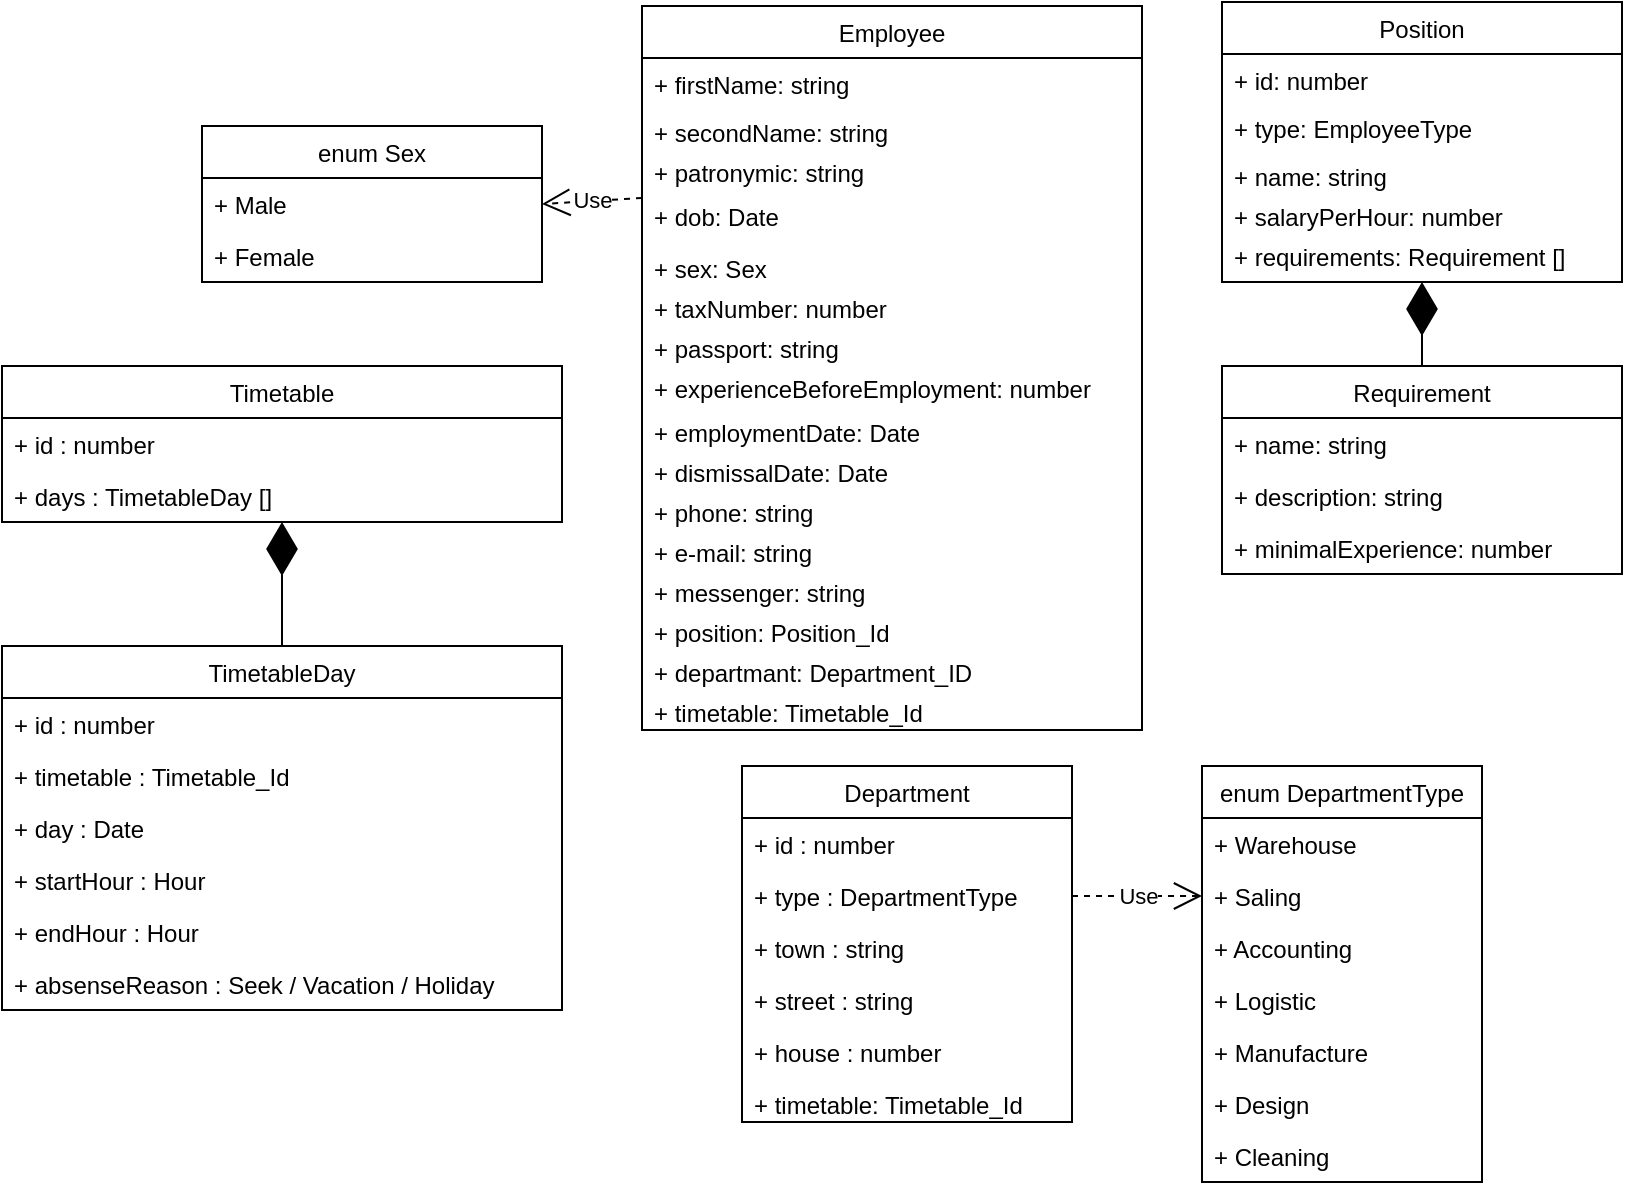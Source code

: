 <mxfile version="12.3.9" type="device" pages="1"><diagram id="Mti2Io393hogY0bbDjhg" name="Page-1"><mxGraphModel dx="1021" dy="529" grid="1" gridSize="10" guides="1" tooltips="1" connect="1" arrows="1" fold="1" page="1" pageScale="1" pageWidth="850" pageHeight="1100" math="0" shadow="0"><root><mxCell id="0"/><mxCell id="1" parent="0"/><mxCell id="48RavDFTDZYsHHYhr2oA-1" value="Employee" style="swimlane;fontStyle=0;childLayout=stackLayout;horizontal=1;startSize=26;fillColor=none;horizontalStack=0;resizeParent=1;resizeParentMax=0;resizeLast=0;collapsible=1;marginBottom=0;" parent="1" vertex="1"><mxGeometry x="340" y="280" width="250" height="362" as="geometry"/></mxCell><mxCell id="48RavDFTDZYsHHYhr2oA-17" value="+ firstName: string" style="text;strokeColor=none;fillColor=none;align=left;verticalAlign=top;spacingLeft=4;spacingRight=4;overflow=hidden;rotatable=0;points=[[0,0.5],[1,0.5]];portConstraint=eastwest;" parent="48RavDFTDZYsHHYhr2oA-1" vertex="1"><mxGeometry y="26" width="250" height="24" as="geometry"/></mxCell><mxCell id="48RavDFTDZYsHHYhr2oA-18" value="+ secondName: string" style="text;strokeColor=none;fillColor=none;align=left;verticalAlign=top;spacingLeft=4;spacingRight=4;overflow=hidden;rotatable=0;points=[[0,0.5],[1,0.5]];portConstraint=eastwest;" parent="48RavDFTDZYsHHYhr2oA-1" vertex="1"><mxGeometry y="50" width="250" height="20" as="geometry"/></mxCell><mxCell id="48RavDFTDZYsHHYhr2oA-19" value="+ patronymic: string" style="text;strokeColor=none;fillColor=none;align=left;verticalAlign=top;spacingLeft=4;spacingRight=4;overflow=hidden;rotatable=0;points=[[0,0.5],[1,0.5]];portConstraint=eastwest;" parent="48RavDFTDZYsHHYhr2oA-1" vertex="1"><mxGeometry y="70" width="250" height="22" as="geometry"/></mxCell><mxCell id="48RavDFTDZYsHHYhr2oA-3" value="+ dob: Date" style="text;strokeColor=none;fillColor=none;align=left;verticalAlign=top;spacingLeft=4;spacingRight=4;overflow=hidden;rotatable=0;points=[[0,0.5],[1,0.5]];portConstraint=eastwest;" parent="48RavDFTDZYsHHYhr2oA-1" vertex="1"><mxGeometry y="92" width="250" height="26" as="geometry"/></mxCell><mxCell id="48RavDFTDZYsHHYhr2oA-7" value="+ sex: Sex" style="text;strokeColor=none;fillColor=none;align=left;verticalAlign=top;spacingLeft=4;spacingRight=4;overflow=hidden;rotatable=0;points=[[0,0.5],[1,0.5]];portConstraint=eastwest;" parent="48RavDFTDZYsHHYhr2oA-1" vertex="1"><mxGeometry y="118" width="250" height="20" as="geometry"/></mxCell><mxCell id="DQnlRPjFrwcT6I_cO_1w-17" value="+ taxNumber: number" style="text;strokeColor=none;fillColor=none;align=left;verticalAlign=top;spacingLeft=4;spacingRight=4;overflow=hidden;rotatable=0;points=[[0,0.5],[1,0.5]];portConstraint=eastwest;" parent="48RavDFTDZYsHHYhr2oA-1" vertex="1"><mxGeometry y="138" width="250" height="20" as="geometry"/></mxCell><mxCell id="DQnlRPjFrwcT6I_cO_1w-18" value="+ passport: string" style="text;strokeColor=none;fillColor=none;align=left;verticalAlign=top;spacingLeft=4;spacingRight=4;overflow=hidden;rotatable=0;points=[[0,0.5],[1,0.5]];portConstraint=eastwest;" parent="48RavDFTDZYsHHYhr2oA-1" vertex="1"><mxGeometry y="158" width="250" height="20" as="geometry"/></mxCell><mxCell id="48RavDFTDZYsHHYhr2oA-4" value="+ experienceBeforeEmployment: number" style="text;strokeColor=none;fillColor=none;align=left;verticalAlign=top;spacingLeft=4;spacingRight=4;overflow=hidden;rotatable=0;points=[[0,0.5],[1,0.5]];portConstraint=eastwest;" parent="48RavDFTDZYsHHYhr2oA-1" vertex="1"><mxGeometry y="178" width="250" height="22" as="geometry"/></mxCell><mxCell id="48RavDFTDZYsHHYhr2oA-5" value="+ employmentDate: Date" style="text;strokeColor=none;fillColor=none;align=left;verticalAlign=top;spacingLeft=4;spacingRight=4;overflow=hidden;rotatable=0;points=[[0,0.5],[1,0.5]];portConstraint=eastwest;" parent="48RavDFTDZYsHHYhr2oA-1" vertex="1"><mxGeometry y="200" width="250" height="20" as="geometry"/></mxCell><mxCell id="DQnlRPjFrwcT6I_cO_1w-2" value="+ dismissalDate: Date" style="text;strokeColor=none;fillColor=none;align=left;verticalAlign=top;spacingLeft=4;spacingRight=4;overflow=hidden;rotatable=0;points=[[0,0.5],[1,0.5]];portConstraint=eastwest;" parent="48RavDFTDZYsHHYhr2oA-1" vertex="1"><mxGeometry y="220" width="250" height="20" as="geometry"/></mxCell><mxCell id="AJ1OIZHjKL9G5gzrEail-20" value="+ phone: string" style="text;strokeColor=none;fillColor=none;align=left;verticalAlign=top;spacingLeft=4;spacingRight=4;overflow=hidden;rotatable=0;points=[[0,0.5],[1,0.5]];portConstraint=eastwest;" vertex="1" parent="48RavDFTDZYsHHYhr2oA-1"><mxGeometry y="240" width="250" height="20" as="geometry"/></mxCell><mxCell id="AJ1OIZHjKL9G5gzrEail-21" value="+ e-mail: string" style="text;strokeColor=none;fillColor=none;align=left;verticalAlign=top;spacingLeft=4;spacingRight=4;overflow=hidden;rotatable=0;points=[[0,0.5],[1,0.5]];portConstraint=eastwest;" vertex="1" parent="48RavDFTDZYsHHYhr2oA-1"><mxGeometry y="260" width="250" height="20" as="geometry"/></mxCell><mxCell id="AJ1OIZHjKL9G5gzrEail-22" value="+ messenger: string" style="text;strokeColor=none;fillColor=none;align=left;verticalAlign=top;spacingLeft=4;spacingRight=4;overflow=hidden;rotatable=0;points=[[0,0.5],[1,0.5]];portConstraint=eastwest;" vertex="1" parent="48RavDFTDZYsHHYhr2oA-1"><mxGeometry y="280" width="250" height="20" as="geometry"/></mxCell><mxCell id="48RavDFTDZYsHHYhr2oA-6" value="+ position: Position_Id" style="text;strokeColor=none;fillColor=none;align=left;verticalAlign=top;spacingLeft=4;spacingRight=4;overflow=hidden;rotatable=0;points=[[0,0.5],[1,0.5]];portConstraint=eastwest;" parent="48RavDFTDZYsHHYhr2oA-1" vertex="1"><mxGeometry y="300" width="250" height="20" as="geometry"/></mxCell><mxCell id="AJ1OIZHjKL9G5gzrEail-15" value="+ departmant: Department_ID" style="text;strokeColor=none;fillColor=none;align=left;verticalAlign=top;spacingLeft=4;spacingRight=4;overflow=hidden;rotatable=0;points=[[0,0.5],[1,0.5]];portConstraint=eastwest;" vertex="1" parent="48RavDFTDZYsHHYhr2oA-1"><mxGeometry y="320" width="250" height="20" as="geometry"/></mxCell><mxCell id="AJ1OIZHjKL9G5gzrEail-48" value="+ timetable: Timetable_Id" style="text;strokeColor=none;fillColor=none;align=left;verticalAlign=top;spacingLeft=4;spacingRight=4;overflow=hidden;rotatable=0;points=[[0,0.5],[1,0.5]];portConstraint=eastwest;" vertex="1" parent="48RavDFTDZYsHHYhr2oA-1"><mxGeometry y="340" width="250" height="22" as="geometry"/></mxCell><mxCell id="48RavDFTDZYsHHYhr2oA-8" value="enum Sex" style="swimlane;fontStyle=0;childLayout=stackLayout;horizontal=1;startSize=26;fillColor=none;horizontalStack=0;resizeParent=1;resizeParentMax=0;resizeLast=0;collapsible=1;marginBottom=0;" parent="1" vertex="1"><mxGeometry x="120" y="340" width="170" height="78" as="geometry"/></mxCell><mxCell id="48RavDFTDZYsHHYhr2oA-9" value="+ Male" style="text;strokeColor=none;fillColor=none;align=left;verticalAlign=top;spacingLeft=4;spacingRight=4;overflow=hidden;rotatable=0;points=[[0,0.5],[1,0.5]];portConstraint=eastwest;" parent="48RavDFTDZYsHHYhr2oA-8" vertex="1"><mxGeometry y="26" width="170" height="26" as="geometry"/></mxCell><mxCell id="48RavDFTDZYsHHYhr2oA-10" value="+ Female" style="text;strokeColor=none;fillColor=none;align=left;verticalAlign=top;spacingLeft=4;spacingRight=4;overflow=hidden;rotatable=0;points=[[0,0.5],[1,0.5]];portConstraint=eastwest;" parent="48RavDFTDZYsHHYhr2oA-8" vertex="1"><mxGeometry y="52" width="170" height="26" as="geometry"/></mxCell><mxCell id="48RavDFTDZYsHHYhr2oA-15" value="Use" style="endArrow=open;endSize=12;dashed=1;html=1;entryX=1;entryY=0.5;entryDx=0;entryDy=0;exitX=0;exitY=0.5;exitDx=0;exitDy=0;" parent="1" target="48RavDFTDZYsHHYhr2oA-9" edge="1"><mxGeometry width="160" relative="1" as="geometry"><mxPoint x="340" y="376" as="sourcePoint"/><mxPoint x="430" y="350" as="targetPoint"/></mxGeometry></mxCell><mxCell id="DQnlRPjFrwcT6I_cO_1w-3" value="Position" style="swimlane;fontStyle=0;childLayout=stackLayout;horizontal=1;startSize=26;fillColor=none;horizontalStack=0;resizeParent=1;resizeParentMax=0;resizeLast=0;collapsible=1;marginBottom=0;" parent="1" vertex="1"><mxGeometry x="630" y="278" width="200" height="140" as="geometry"/></mxCell><mxCell id="DQnlRPjFrwcT6I_cO_1w-4" value="+ id: number" style="text;strokeColor=none;fillColor=none;align=left;verticalAlign=top;spacingLeft=4;spacingRight=4;overflow=hidden;rotatable=0;points=[[0,0.5],[1,0.5]];portConstraint=eastwest;" parent="DQnlRPjFrwcT6I_cO_1w-3" vertex="1"><mxGeometry y="26" width="200" height="24" as="geometry"/></mxCell><mxCell id="AJ1OIZHjKL9G5gzrEail-17" value="+ type: EmployeeType" style="text;strokeColor=none;fillColor=none;align=left;verticalAlign=top;spacingLeft=4;spacingRight=4;overflow=hidden;rotatable=0;points=[[0,0.5],[1,0.5]];portConstraint=eastwest;" vertex="1" parent="DQnlRPjFrwcT6I_cO_1w-3"><mxGeometry y="50" width="200" height="24" as="geometry"/></mxCell><mxCell id="DQnlRPjFrwcT6I_cO_1w-15" value="+ name: string" style="text;strokeColor=none;fillColor=none;align=left;verticalAlign=top;spacingLeft=4;spacingRight=4;overflow=hidden;rotatable=0;points=[[0,0.5],[1,0.5]];portConstraint=eastwest;" parent="DQnlRPjFrwcT6I_cO_1w-3" vertex="1"><mxGeometry y="74" width="200" height="20" as="geometry"/></mxCell><mxCell id="48RavDFTDZYsHHYhr2oA-48" value="+ salaryPerHour: number" style="text;strokeColor=none;fillColor=none;align=left;verticalAlign=top;spacingLeft=4;spacingRight=4;overflow=hidden;rotatable=0;points=[[0,0.5],[1,0.5]];portConstraint=eastwest;" parent="DQnlRPjFrwcT6I_cO_1w-3" vertex="1"><mxGeometry y="94" width="200" height="20" as="geometry"/></mxCell><mxCell id="DQnlRPjFrwcT6I_cO_1w-5" value="+ requirements: Requirement []" style="text;strokeColor=none;fillColor=none;align=left;verticalAlign=top;spacingLeft=4;spacingRight=4;overflow=hidden;rotatable=0;points=[[0,0.5],[1,0.5]];portConstraint=eastwest;" parent="DQnlRPjFrwcT6I_cO_1w-3" vertex="1"><mxGeometry y="114" width="200" height="26" as="geometry"/></mxCell><mxCell id="DQnlRPjFrwcT6I_cO_1w-7" value="Requirement" style="swimlane;fontStyle=0;childLayout=stackLayout;horizontal=1;startSize=26;fillColor=none;horizontalStack=0;resizeParent=1;resizeParentMax=0;resizeLast=0;collapsible=1;marginBottom=0;" parent="1" vertex="1"><mxGeometry x="630" y="460" width="200" height="104" as="geometry"/></mxCell><mxCell id="DQnlRPjFrwcT6I_cO_1w-8" value="+ name: string" style="text;strokeColor=none;fillColor=none;align=left;verticalAlign=top;spacingLeft=4;spacingRight=4;overflow=hidden;rotatable=0;points=[[0,0.5],[1,0.5]];portConstraint=eastwest;" parent="DQnlRPjFrwcT6I_cO_1w-7" vertex="1"><mxGeometry y="26" width="200" height="26" as="geometry"/></mxCell><mxCell id="DQnlRPjFrwcT6I_cO_1w-9" value="+ description: string" style="text;strokeColor=none;fillColor=none;align=left;verticalAlign=top;spacingLeft=4;spacingRight=4;overflow=hidden;rotatable=0;points=[[0,0.5],[1,0.5]];portConstraint=eastwest;" parent="DQnlRPjFrwcT6I_cO_1w-7" vertex="1"><mxGeometry y="52" width="200" height="26" as="geometry"/></mxCell><mxCell id="DQnlRPjFrwcT6I_cO_1w-10" value="+ minimalExperience: number" style="text;strokeColor=none;fillColor=none;align=left;verticalAlign=top;spacingLeft=4;spacingRight=4;overflow=hidden;rotatable=0;points=[[0,0.5],[1,0.5]];portConstraint=eastwest;" parent="DQnlRPjFrwcT6I_cO_1w-7" vertex="1"><mxGeometry y="78" width="200" height="26" as="geometry"/></mxCell><mxCell id="DQnlRPjFrwcT6I_cO_1w-12" value="" style="endArrow=diamondThin;endFill=1;endSize=24;html=1;" parent="1" source="DQnlRPjFrwcT6I_cO_1w-7" target="DQnlRPjFrwcT6I_cO_1w-5" edge="1"><mxGeometry width="160" relative="1" as="geometry"><mxPoint x="830" y="540" as="sourcePoint"/><mxPoint x="990" y="540" as="targetPoint"/></mxGeometry></mxCell><mxCell id="AJ1OIZHjKL9G5gzrEail-1" value="Department" style="swimlane;fontStyle=0;childLayout=stackLayout;horizontal=1;startSize=26;fillColor=none;horizontalStack=0;resizeParent=1;resizeParentMax=0;resizeLast=0;collapsible=1;marginBottom=0;" vertex="1" parent="1"><mxGeometry x="390" y="660" width="165" height="178" as="geometry"/></mxCell><mxCell id="AJ1OIZHjKL9G5gzrEail-2" value="+ id : number" style="text;strokeColor=none;fillColor=none;align=left;verticalAlign=top;spacingLeft=4;spacingRight=4;overflow=hidden;rotatable=0;points=[[0,0.5],[1,0.5]];portConstraint=eastwest;" vertex="1" parent="AJ1OIZHjKL9G5gzrEail-1"><mxGeometry y="26" width="165" height="26" as="geometry"/></mxCell><mxCell id="AJ1OIZHjKL9G5gzrEail-3" value="+ type : DepartmentType" style="text;strokeColor=none;fillColor=none;align=left;verticalAlign=top;spacingLeft=4;spacingRight=4;overflow=hidden;rotatable=0;points=[[0,0.5],[1,0.5]];portConstraint=eastwest;" vertex="1" parent="AJ1OIZHjKL9G5gzrEail-1"><mxGeometry y="52" width="165" height="26" as="geometry"/></mxCell><mxCell id="AJ1OIZHjKL9G5gzrEail-4" value="+ town : string" style="text;strokeColor=none;fillColor=none;align=left;verticalAlign=top;spacingLeft=4;spacingRight=4;overflow=hidden;rotatable=0;points=[[0,0.5],[1,0.5]];portConstraint=eastwest;" vertex="1" parent="AJ1OIZHjKL9G5gzrEail-1"><mxGeometry y="78" width="165" height="26" as="geometry"/></mxCell><mxCell id="AJ1OIZHjKL9G5gzrEail-18" value="+ street : string" style="text;strokeColor=none;fillColor=none;align=left;verticalAlign=top;spacingLeft=4;spacingRight=4;overflow=hidden;rotatable=0;points=[[0,0.5],[1,0.5]];portConstraint=eastwest;" vertex="1" parent="AJ1OIZHjKL9G5gzrEail-1"><mxGeometry y="104" width="165" height="26" as="geometry"/></mxCell><mxCell id="AJ1OIZHjKL9G5gzrEail-19" value="+ house : number" style="text;strokeColor=none;fillColor=none;align=left;verticalAlign=top;spacingLeft=4;spacingRight=4;overflow=hidden;rotatable=0;points=[[0,0.5],[1,0.5]];portConstraint=eastwest;" vertex="1" parent="AJ1OIZHjKL9G5gzrEail-1"><mxGeometry y="130" width="165" height="26" as="geometry"/></mxCell><mxCell id="AJ1OIZHjKL9G5gzrEail-5" value="+ timetable: Timetable_Id" style="text;strokeColor=none;fillColor=none;align=left;verticalAlign=top;spacingLeft=4;spacingRight=4;overflow=hidden;rotatable=0;points=[[0,0.5],[1,0.5]];portConstraint=eastwest;" vertex="1" parent="AJ1OIZHjKL9G5gzrEail-1"><mxGeometry y="156" width="165" height="22" as="geometry"/></mxCell><mxCell id="AJ1OIZHjKL9G5gzrEail-6" value="enum DepartmentType" style="swimlane;fontStyle=0;childLayout=stackLayout;horizontal=1;startSize=26;fillColor=none;horizontalStack=0;resizeParent=1;resizeParentMax=0;resizeLast=0;collapsible=1;marginBottom=0;" vertex="1" parent="1"><mxGeometry x="620" y="660" width="140" height="208" as="geometry"/></mxCell><mxCell id="AJ1OIZHjKL9G5gzrEail-7" value="+ Warehouse" style="text;strokeColor=none;fillColor=none;align=left;verticalAlign=top;spacingLeft=4;spacingRight=4;overflow=hidden;rotatable=0;points=[[0,0.5],[1,0.5]];portConstraint=eastwest;" vertex="1" parent="AJ1OIZHjKL9G5gzrEail-6"><mxGeometry y="26" width="140" height="26" as="geometry"/></mxCell><mxCell id="AJ1OIZHjKL9G5gzrEail-8" value="+ Saling" style="text;strokeColor=none;fillColor=none;align=left;verticalAlign=top;spacingLeft=4;spacingRight=4;overflow=hidden;rotatable=0;points=[[0,0.5],[1,0.5]];portConstraint=eastwest;" vertex="1" parent="AJ1OIZHjKL9G5gzrEail-6"><mxGeometry y="52" width="140" height="26" as="geometry"/></mxCell><mxCell id="AJ1OIZHjKL9G5gzrEail-12" value="+ Accounting" style="text;strokeColor=none;fillColor=none;align=left;verticalAlign=top;spacingLeft=4;spacingRight=4;overflow=hidden;rotatable=0;points=[[0,0.5],[1,0.5]];portConstraint=eastwest;" vertex="1" parent="AJ1OIZHjKL9G5gzrEail-6"><mxGeometry y="78" width="140" height="26" as="geometry"/></mxCell><mxCell id="AJ1OIZHjKL9G5gzrEail-9" value="+ Logistic" style="text;strokeColor=none;fillColor=none;align=left;verticalAlign=top;spacingLeft=4;spacingRight=4;overflow=hidden;rotatable=0;points=[[0,0.5],[1,0.5]];portConstraint=eastwest;" vertex="1" parent="AJ1OIZHjKL9G5gzrEail-6"><mxGeometry y="104" width="140" height="26" as="geometry"/></mxCell><mxCell id="AJ1OIZHjKL9G5gzrEail-14" value="+ Manufacture" style="text;strokeColor=none;fillColor=none;align=left;verticalAlign=top;spacingLeft=4;spacingRight=4;overflow=hidden;rotatable=0;points=[[0,0.5],[1,0.5]];portConstraint=eastwest;" vertex="1" parent="AJ1OIZHjKL9G5gzrEail-6"><mxGeometry y="130" width="140" height="26" as="geometry"/></mxCell><mxCell id="AJ1OIZHjKL9G5gzrEail-13" value="+ Design" style="text;strokeColor=none;fillColor=none;align=left;verticalAlign=top;spacingLeft=4;spacingRight=4;overflow=hidden;rotatable=0;points=[[0,0.5],[1,0.5]];portConstraint=eastwest;" vertex="1" parent="AJ1OIZHjKL9G5gzrEail-6"><mxGeometry y="156" width="140" height="26" as="geometry"/></mxCell><mxCell id="AJ1OIZHjKL9G5gzrEail-16" value="+ Cleaning" style="text;strokeColor=none;fillColor=none;align=left;verticalAlign=top;spacingLeft=4;spacingRight=4;overflow=hidden;rotatable=0;points=[[0,0.5],[1,0.5]];portConstraint=eastwest;" vertex="1" parent="AJ1OIZHjKL9G5gzrEail-6"><mxGeometry y="182" width="140" height="26" as="geometry"/></mxCell><mxCell id="AJ1OIZHjKL9G5gzrEail-11" value="Use" style="endArrow=open;endSize=12;dashed=1;html=1;exitX=1;exitY=0.5;exitDx=0;exitDy=0;entryX=0;entryY=0.5;entryDx=0;entryDy=0;" edge="1" parent="1" source="AJ1OIZHjKL9G5gzrEail-3" target="AJ1OIZHjKL9G5gzrEail-8"><mxGeometry width="160" relative="1" as="geometry"><mxPoint x="839" y="391" as="sourcePoint"/><mxPoint x="880" y="395" as="targetPoint"/><Array as="points"/></mxGeometry></mxCell><mxCell id="AJ1OIZHjKL9G5gzrEail-32" value="TimetableDay" style="swimlane;fontStyle=0;childLayout=stackLayout;horizontal=1;startSize=26;fillColor=none;horizontalStack=0;resizeParent=1;resizeParentMax=0;resizeLast=0;collapsible=1;marginBottom=0;" vertex="1" parent="1"><mxGeometry x="20" y="600" width="280" height="182" as="geometry"/></mxCell><mxCell id="AJ1OIZHjKL9G5gzrEail-33" value="+ id : number" style="text;strokeColor=none;fillColor=none;align=left;verticalAlign=top;spacingLeft=4;spacingRight=4;overflow=hidden;rotatable=0;points=[[0,0.5],[1,0.5]];portConstraint=eastwest;" vertex="1" parent="AJ1OIZHjKL9G5gzrEail-32"><mxGeometry y="26" width="280" height="26" as="geometry"/></mxCell><mxCell id="AJ1OIZHjKL9G5gzrEail-39" value="+ timetable : Timetable_Id" style="text;strokeColor=none;fillColor=none;align=left;verticalAlign=top;spacingLeft=4;spacingRight=4;overflow=hidden;rotatable=0;points=[[0,0.5],[1,0.5]];portConstraint=eastwest;" vertex="1" parent="AJ1OIZHjKL9G5gzrEail-32"><mxGeometry y="52" width="280" height="26" as="geometry"/></mxCell><mxCell id="AJ1OIZHjKL9G5gzrEail-34" value="+ day : Date" style="text;strokeColor=none;fillColor=none;align=left;verticalAlign=top;spacingLeft=4;spacingRight=4;overflow=hidden;rotatable=0;points=[[0,0.5],[1,0.5]];portConstraint=eastwest;" vertex="1" parent="AJ1OIZHjKL9G5gzrEail-32"><mxGeometry y="78" width="280" height="26" as="geometry"/></mxCell><mxCell id="AJ1OIZHjKL9G5gzrEail-35" value="+ startHour : Hour" style="text;strokeColor=none;fillColor=none;align=left;verticalAlign=top;spacingLeft=4;spacingRight=4;overflow=hidden;rotatable=0;points=[[0,0.5],[1,0.5]];portConstraint=eastwest;" vertex="1" parent="AJ1OIZHjKL9G5gzrEail-32"><mxGeometry y="104" width="280" height="26" as="geometry"/></mxCell><mxCell id="AJ1OIZHjKL9G5gzrEail-36" value="+ endHour : Hour" style="text;strokeColor=none;fillColor=none;align=left;verticalAlign=top;spacingLeft=4;spacingRight=4;overflow=hidden;rotatable=0;points=[[0,0.5],[1,0.5]];portConstraint=eastwest;" vertex="1" parent="AJ1OIZHjKL9G5gzrEail-32"><mxGeometry y="130" width="280" height="26" as="geometry"/></mxCell><mxCell id="AJ1OIZHjKL9G5gzrEail-37" value="+ absenseReason : Seek / Vacation / Holiday" style="text;strokeColor=none;fillColor=none;align=left;verticalAlign=top;spacingLeft=4;spacingRight=4;overflow=hidden;rotatable=0;points=[[0,0.5],[1,0.5]];portConstraint=eastwest;" vertex="1" parent="AJ1OIZHjKL9G5gzrEail-32"><mxGeometry y="156" width="280" height="26" as="geometry"/></mxCell><mxCell id="AJ1OIZHjKL9G5gzrEail-40" value="Timetable" style="swimlane;fontStyle=0;childLayout=stackLayout;horizontal=1;startSize=26;fillColor=none;horizontalStack=0;resizeParent=1;resizeParentMax=0;resizeLast=0;collapsible=1;marginBottom=0;" vertex="1" parent="1"><mxGeometry x="20" y="460" width="280" height="78" as="geometry"/></mxCell><mxCell id="AJ1OIZHjKL9G5gzrEail-41" value="+ id : number" style="text;strokeColor=none;fillColor=none;align=left;verticalAlign=top;spacingLeft=4;spacingRight=4;overflow=hidden;rotatable=0;points=[[0,0.5],[1,0.5]];portConstraint=eastwest;" vertex="1" parent="AJ1OIZHjKL9G5gzrEail-40"><mxGeometry y="26" width="280" height="26" as="geometry"/></mxCell><mxCell id="AJ1OIZHjKL9G5gzrEail-42" value="+ days : TimetableDay []" style="text;strokeColor=none;fillColor=none;align=left;verticalAlign=top;spacingLeft=4;spacingRight=4;overflow=hidden;rotatable=0;points=[[0,0.5],[1,0.5]];portConstraint=eastwest;" vertex="1" parent="AJ1OIZHjKL9G5gzrEail-40"><mxGeometry y="52" width="280" height="26" as="geometry"/></mxCell><mxCell id="AJ1OIZHjKL9G5gzrEail-47" value="" style="endArrow=diamondThin;endFill=1;endSize=24;html=1;exitX=0.5;exitY=0;exitDx=0;exitDy=0;" edge="1" parent="1" source="AJ1OIZHjKL9G5gzrEail-32" target="AJ1OIZHjKL9G5gzrEail-42"><mxGeometry width="160" relative="1" as="geometry"><mxPoint x="140" y="570" as="sourcePoint"/><mxPoint x="300" y="570" as="targetPoint"/></mxGeometry></mxCell></root></mxGraphModel></diagram></mxfile>